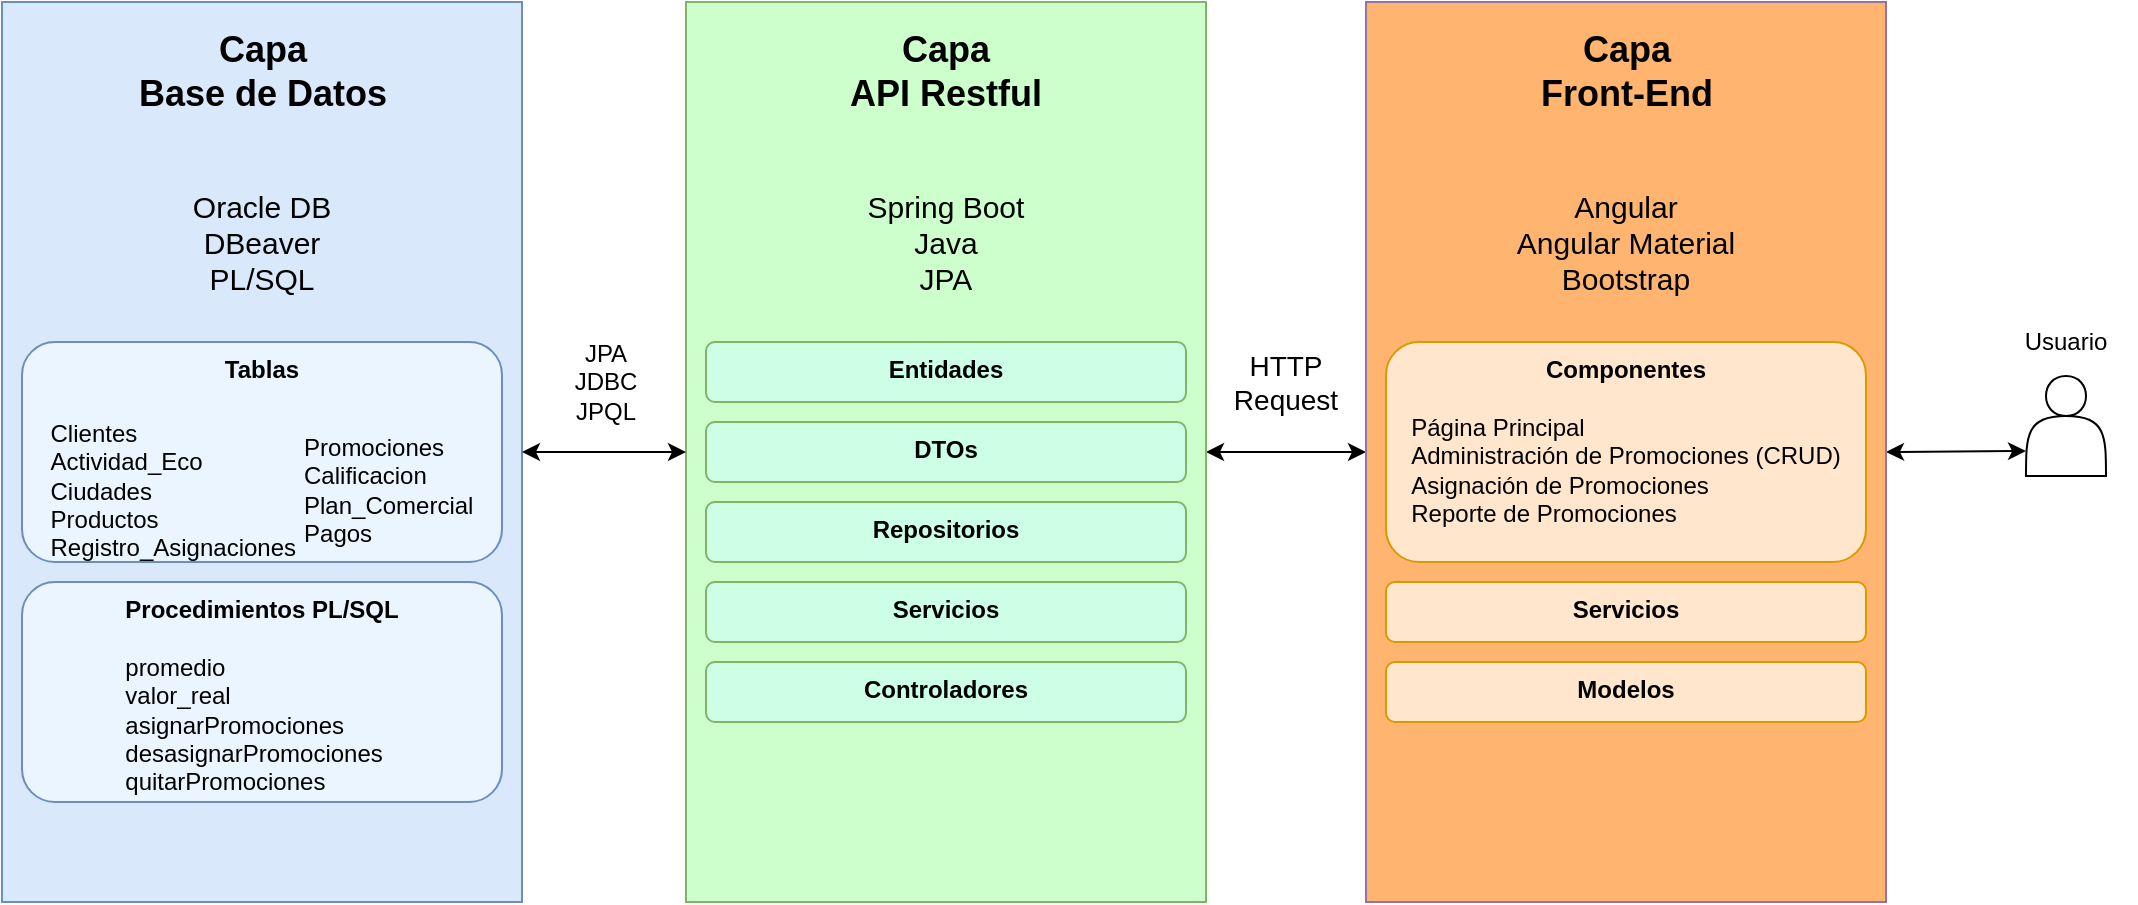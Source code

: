 <mxfile version="14.5.3" type="google"><diagram id="k34iM1O4WSZAOdkWCpSR" name="Page-1"><mxGraphModel dx="782" dy="437" grid="1" gridSize="10" guides="1" tooltips="1" connect="1" arrows="1" fold="1" page="1" pageScale="1" pageWidth="1400" pageHeight="850" math="0" shadow="0"><root><mxCell id="0"/><mxCell id="1" parent="0"/><mxCell id="Ulytmg7VqpxfyK0wTpLm-1" value="" style="rounded=0;whiteSpace=wrap;html=1;fillColor=#dae8fc;strokeColor=#6c8ebf;" parent="1" vertex="1"><mxGeometry x="58" y="60" width="260" height="450" as="geometry"/></mxCell><mxCell id="Ulytmg7VqpxfyK0wTpLm-4" value="Capa&lt;br&gt;Base de Datos" style="text;html=1;strokeColor=none;fillColor=none;align=center;verticalAlign=middle;whiteSpace=wrap;rounded=0;fontStyle=1;fontSize=18;" parent="1" vertex="1"><mxGeometry x="123.5" y="70" width="129" height="50" as="geometry"/></mxCell><mxCell id="jRYznFhosQyM-fpiISY6-1" value="Oracle DB&lt;br&gt;DBeaver&lt;br&gt;PL/SQL" style="text;html=1;strokeColor=none;fillColor=none;align=center;verticalAlign=middle;whiteSpace=wrap;rounded=0;fontSize=15;" parent="1" vertex="1"><mxGeometry x="143" y="150" width="90" height="60" as="geometry"/></mxCell><mxCell id="jRYznFhosQyM-fpiISY6-4" value="" style="shape=actor;whiteSpace=wrap;html=1;" parent="1" vertex="1"><mxGeometry x="1070" y="247" width="40" height="50" as="geometry"/></mxCell><mxCell id="jRYznFhosQyM-fpiISY6-6" value="Usuario" style="text;html=1;strokeColor=none;fillColor=none;align=center;verticalAlign=middle;whiteSpace=wrap;rounded=0;" parent="1" vertex="1"><mxGeometry x="1055" y="220" width="70" height="20" as="geometry"/></mxCell><mxCell id="jRYznFhosQyM-fpiISY6-10" value="JPA&lt;br&gt;JDBC&lt;br&gt;JPQL" style="text;html=1;strokeColor=none;fillColor=none;align=center;verticalAlign=middle;whiteSpace=wrap;rounded=0;" parent="1" vertex="1"><mxGeometry x="330" y="230" width="60" height="40" as="geometry"/></mxCell><mxCell id="jRYznFhosQyM-fpiISY6-11" value="HTTP&lt;br style=&quot;font-size: 14px;&quot;&gt;Request" style="text;html=1;strokeColor=none;fillColor=none;align=center;verticalAlign=middle;whiteSpace=wrap;rounded=0;fontSize=14;" parent="1" vertex="1"><mxGeometry x="670" y="230" width="60" height="40" as="geometry"/></mxCell><mxCell id="RW1NAHtJyhbYMe8UVuZP-5" value="" style="endArrow=classic;startArrow=classic;html=1;fontSize=18;exitX=1;exitY=0.5;exitDx=0;exitDy=0;entryX=0;entryY=0.75;entryDx=0;entryDy=0;" parent="1" source="Ulytmg7VqpxfyK0wTpLm-3" target="jRYznFhosQyM-fpiISY6-4" edge="1"><mxGeometry width="50" height="50" relative="1" as="geometry"><mxPoint x="1010" y="140" as="sourcePoint"/><mxPoint x="1060" y="90" as="targetPoint"/></mxGeometry></mxCell><mxCell id="RW1NAHtJyhbYMe8UVuZP-12" value="" style="endArrow=classic;startArrow=classic;html=1;fontSize=18;entryX=0;entryY=0.5;entryDx=0;entryDy=0;exitX=1;exitY=0.5;exitDx=0;exitDy=0;" parent="1" source="Ulytmg7VqpxfyK0wTpLm-2" target="Ulytmg7VqpxfyK0wTpLm-3" edge="1"><mxGeometry width="50" height="50" relative="1" as="geometry"><mxPoint x="560" y="230" as="sourcePoint"/><mxPoint x="610" y="180" as="targetPoint"/></mxGeometry></mxCell><mxCell id="RW1NAHtJyhbYMe8UVuZP-13" value="" style="group" parent="1" vertex="1" connectable="0"><mxGeometry x="740" y="60" width="260" height="450" as="geometry"/></mxCell><mxCell id="Ulytmg7VqpxfyK0wTpLm-3" value="" style="rounded=0;whiteSpace=wrap;html=1;strokeColor=#9673a6;rotation=0;direction=east;fillColor=#FFB570;" parent="RW1NAHtJyhbYMe8UVuZP-13" vertex="1"><mxGeometry width="260" height="450" as="geometry"/></mxCell><mxCell id="Ulytmg7VqpxfyK0wTpLm-6" value="Capa&lt;br&gt;Front-End" style="text;html=1;strokeColor=none;fillColor=none;align=center;verticalAlign=middle;whiteSpace=wrap;rounded=0;fontStyle=1;fontSize=18;" parent="RW1NAHtJyhbYMe8UVuZP-13" vertex="1"><mxGeometry x="72.5" y="10" width="115" height="50" as="geometry"/></mxCell><mxCell id="Ulytmg7VqpxfyK0wTpLm-11" value="&lt;b&gt;Componentes&lt;/b&gt;&lt;br&gt;&lt;br&gt;&lt;div style=&quot;text-align: justify&quot;&gt;Página Principal&lt;/div&gt;&lt;div style=&quot;text-align: justify&quot;&gt;Administración de Promociones (CRUD)&lt;/div&gt;&lt;div style=&quot;text-align: justify&quot;&gt;Asignación de Promociones&lt;/div&gt;&lt;div style=&quot;text-align: justify&quot;&gt;Reporte de Promociones&lt;/div&gt;" style="rounded=1;whiteSpace=wrap;html=1;verticalAlign=top;fillColor=#ffe6cc;strokeColor=#d79b00;" parent="RW1NAHtJyhbYMe8UVuZP-13" vertex="1"><mxGeometry x="10" y="170" width="240" height="110" as="geometry"/></mxCell><mxCell id="jRYznFhosQyM-fpiISY6-3" value="&lt;font style=&quot;font-size: 15px&quot;&gt;Angular&lt;br&gt;Angular Material&lt;br&gt;Bootstrap&lt;br&gt;&lt;/font&gt;" style="text;html=1;strokeColor=none;fillColor=none;align=center;verticalAlign=middle;whiteSpace=wrap;rounded=0;" parent="RW1NAHtJyhbYMe8UVuZP-13" vertex="1"><mxGeometry x="40" y="90" width="180" height="60" as="geometry"/></mxCell><mxCell id="RW1NAHtJyhbYMe8UVuZP-3" value="&lt;b&gt;Servicios&lt;/b&gt;" style="rounded=1;whiteSpace=wrap;html=1;verticalAlign=top;fillColor=#ffe6cc;strokeColor=#d79b00;" parent="RW1NAHtJyhbYMe8UVuZP-13" vertex="1"><mxGeometry x="10" y="290" width="240" height="30" as="geometry"/></mxCell><mxCell id="RW1NAHtJyhbYMe8UVuZP-4" value="&lt;b&gt;Modelos&lt;/b&gt;" style="rounded=1;whiteSpace=wrap;html=1;verticalAlign=top;fillColor=#ffe6cc;strokeColor=#d79b00;" parent="RW1NAHtJyhbYMe8UVuZP-13" vertex="1"><mxGeometry x="10" y="330" width="240" height="30" as="geometry"/></mxCell><mxCell id="RW1NAHtJyhbYMe8UVuZP-14" value="" style="group" parent="1" vertex="1" connectable="0"><mxGeometry x="400" y="60" width="260" height="450" as="geometry"/></mxCell><mxCell id="Ulytmg7VqpxfyK0wTpLm-2" value="" style="rounded=0;whiteSpace=wrap;html=1;strokeColor=#82b366;perimeterSpacing=0;fillColor=#CCFFCC;" parent="RW1NAHtJyhbYMe8UVuZP-14" vertex="1"><mxGeometry width="260" height="450" as="geometry"/></mxCell><mxCell id="Ulytmg7VqpxfyK0wTpLm-5" value="Capa&lt;br&gt;API Restful" style="text;html=1;strokeColor=none;fillColor=none;align=center;verticalAlign=middle;whiteSpace=wrap;rounded=0;fontStyle=1;fontSize=18;" parent="RW1NAHtJyhbYMe8UVuZP-14" vertex="1"><mxGeometry x="50" y="12.5" width="160" height="45" as="geometry"/></mxCell><mxCell id="jRYznFhosQyM-fpiISY6-2" value="Spring Boot&lt;br&gt;Java&lt;br&gt;JPA" style="text;html=1;strokeColor=none;fillColor=none;align=center;verticalAlign=middle;whiteSpace=wrap;rounded=0;fontSize=15;" parent="RW1NAHtJyhbYMe8UVuZP-14" vertex="1"><mxGeometry x="85" y="90" width="90" height="60" as="geometry"/></mxCell><mxCell id="RW1NAHtJyhbYMe8UVuZP-7" value="&lt;b&gt;Entidades&lt;br&gt;&lt;/b&gt;" style="rounded=1;whiteSpace=wrap;html=1;verticalAlign=top;strokeColor=#82b366;fillColor=#CCFFE6;" parent="RW1NAHtJyhbYMe8UVuZP-14" vertex="1"><mxGeometry x="10" y="170" width="240" height="30" as="geometry"/></mxCell><mxCell id="RW1NAHtJyhbYMe8UVuZP-8" value="&lt;b&gt;DTOs&lt;/b&gt;" style="rounded=1;whiteSpace=wrap;html=1;verticalAlign=top;strokeColor=#82b366;fillColor=#CCFFE6;" parent="RW1NAHtJyhbYMe8UVuZP-14" vertex="1"><mxGeometry x="10" y="210" width="240" height="30" as="geometry"/></mxCell><mxCell id="RW1NAHtJyhbYMe8UVuZP-9" value="&lt;b&gt;Repositorios&lt;/b&gt;" style="rounded=1;whiteSpace=wrap;html=1;verticalAlign=top;strokeColor=#82b366;fillColor=#CCFFE6;" parent="RW1NAHtJyhbYMe8UVuZP-14" vertex="1"><mxGeometry x="10" y="250" width="240" height="30" as="geometry"/></mxCell><mxCell id="RW1NAHtJyhbYMe8UVuZP-10" value="&lt;b&gt;Servicios&lt;/b&gt;" style="rounded=1;whiteSpace=wrap;html=1;verticalAlign=top;strokeColor=#82b366;fillColor=#CCFFE6;" parent="RW1NAHtJyhbYMe8UVuZP-14" vertex="1"><mxGeometry x="10" y="290" width="240" height="30" as="geometry"/></mxCell><mxCell id="RW1NAHtJyhbYMe8UVuZP-11" value="&lt;b&gt;Controladores&lt;/b&gt;" style="rounded=1;whiteSpace=wrap;html=1;verticalAlign=top;strokeColor=#82b366;fillColor=#CCFFE6;" parent="RW1NAHtJyhbYMe8UVuZP-14" vertex="1"><mxGeometry x="10" y="330" width="240" height="30" as="geometry"/></mxCell><mxCell id="RW1NAHtJyhbYMe8UVuZP-16" value="&lt;b&gt;Tablas&lt;/b&gt;&lt;br&gt;&lt;br&gt;&lt;div style=&quot;text-align: justify&quot;&gt;&lt;/div&gt;&lt;table&gt;&lt;tbody&gt;&lt;tr&gt;&lt;td&gt;&lt;div style=&quot;text-align: left&quot;&gt;&lt;span&gt;Clientes&lt;/span&gt;&lt;/div&gt;&lt;div style=&quot;text-align: left&quot;&gt;&lt;span&gt;Actividad_Eco&lt;/span&gt;&lt;/div&gt;&lt;div style=&quot;text-align: left&quot;&gt;&lt;span&gt;Ciudades&lt;/span&gt;&lt;/div&gt;&lt;div style=&quot;text-align: left&quot;&gt;&lt;span&gt;Productos&lt;/span&gt;&lt;/div&gt;&lt;div style=&quot;text-align: left&quot;&gt;Registro_Asignaciones&lt;/div&gt;&lt;/td&gt;&lt;td&gt;&lt;div style=&quot;text-align: left&quot;&gt;&lt;span&gt;Promociones&lt;/span&gt;&lt;/div&gt;&lt;div style=&quot;text-align: left&quot;&gt;&lt;span&gt;Calificacion&lt;/span&gt;&lt;/div&gt;&lt;div style=&quot;text-align: left&quot;&gt;&lt;span&gt;Plan_Comercial&lt;/span&gt;&lt;/div&gt;&lt;div style=&quot;text-align: left&quot;&gt;&lt;span&gt;Pagos&lt;/span&gt;&lt;/div&gt;&lt;/td&gt;&lt;/tr&gt;&lt;/tbody&gt;&lt;/table&gt;&lt;div style=&quot;text-align: justify&quot;&gt;&lt;/div&gt;" style="rounded=1;whiteSpace=wrap;html=1;verticalAlign=top;fillColor=#EBF5FF;strokeColor=#6C8EBF;" parent="1" vertex="1"><mxGeometry x="68" y="230" width="240" height="110" as="geometry"/></mxCell><mxCell id="RW1NAHtJyhbYMe8UVuZP-17" value="" style="endArrow=classic;startArrow=classic;html=1;fontSize=18;entryX=0;entryY=0.5;entryDx=0;entryDy=0;exitX=1;exitY=0.5;exitDx=0;exitDy=0;" parent="1" source="Ulytmg7VqpxfyK0wTpLm-1" target="Ulytmg7VqpxfyK0wTpLm-2" edge="1"><mxGeometry width="50" height="50" relative="1" as="geometry"><mxPoint x="670" y="295" as="sourcePoint"/><mxPoint x="750" y="295" as="targetPoint"/></mxGeometry></mxCell><mxCell id="RW1NAHtJyhbYMe8UVuZP-18" value="&lt;b&gt;Procedimientos PL/SQL&lt;/b&gt;&lt;br&gt;&lt;br&gt;&lt;div style=&quot;text-align: justify&quot;&gt;promedio&lt;/div&gt;&lt;div style=&quot;text-align: justify&quot;&gt;valor_real&lt;/div&gt;&lt;div style=&quot;text-align: justify&quot;&gt;asignarPromociones&lt;/div&gt;&lt;div style=&quot;text-align: justify&quot;&gt;desasignarPromociones&lt;/div&gt;&lt;div style=&quot;text-align: justify&quot;&gt;quitarPromociones&lt;/div&gt;" style="rounded=1;whiteSpace=wrap;html=1;verticalAlign=top;fillColor=#EBF5FF;strokeColor=#6C8EBF;" parent="1" vertex="1"><mxGeometry x="68" y="350" width="240" height="110" as="geometry"/></mxCell></root></mxGraphModel></diagram></mxfile>